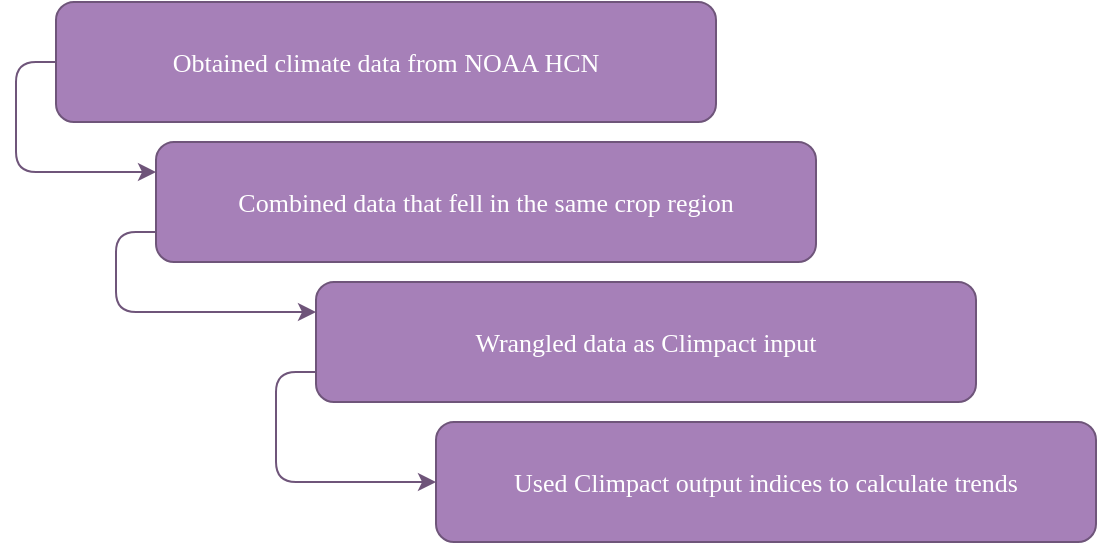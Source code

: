 <mxfile version="22.1.7" type="github">
  <diagram name="Page-1" id="_ImSUMfivgVaNDgEA8jq">
    <mxGraphModel dx="954" dy="620" grid="1" gridSize="10" guides="1" tooltips="1" connect="1" arrows="1" fold="1" page="1" pageScale="1" pageWidth="850" pageHeight="1100" math="0" shadow="0">
      <root>
        <mxCell id="0" />
        <mxCell id="1" parent="0" />
        <mxCell id="EN7bfzgdDOrxz51N7tLX-10" style="edgeStyle=orthogonalEdgeStyle;rounded=1;orthogonalLoop=1;jettySize=auto;html=1;exitX=0;exitY=0.5;exitDx=0;exitDy=0;entryX=0;entryY=0.25;entryDx=0;entryDy=0;strokeColor=#6f557a;fontColor=#333333;" edge="1" parent="1" source="EN7bfzgdDOrxz51N7tLX-2" target="EN7bfzgdDOrxz51N7tLX-3">
          <mxGeometry relative="1" as="geometry" />
        </mxCell>
        <mxCell id="EN7bfzgdDOrxz51N7tLX-2" value="Obtained climate data from NOAA HCN" style="rounded=1;whiteSpace=wrap;html=1;fillColor=#A680B8;strokeColor=#6F557A;fontColor=#FFFFFF;fontFamily=Verdana;fontSize=13;" vertex="1" parent="1">
          <mxGeometry x="100" y="210" width="330" height="60" as="geometry" />
        </mxCell>
        <mxCell id="EN7bfzgdDOrxz51N7tLX-11" style="edgeStyle=orthogonalEdgeStyle;rounded=1;orthogonalLoop=1;jettySize=auto;html=1;exitX=0;exitY=0.75;exitDx=0;exitDy=0;entryX=0;entryY=0.25;entryDx=0;entryDy=0;strokeColor=#6f557a;fontColor=#333333;" edge="1" parent="1" source="EN7bfzgdDOrxz51N7tLX-3" target="EN7bfzgdDOrxz51N7tLX-5">
          <mxGeometry relative="1" as="geometry" />
        </mxCell>
        <mxCell id="EN7bfzgdDOrxz51N7tLX-3" value="Combined data that fell in the same crop region" style="rounded=1;whiteSpace=wrap;html=1;fillColor=#A680B8;strokeColor=#6F557A;fontColor=#FFFFFF;fontFamily=Verdana;fontSize=13;" vertex="1" parent="1">
          <mxGeometry x="150" y="280" width="330" height="60" as="geometry" />
        </mxCell>
        <mxCell id="EN7bfzgdDOrxz51N7tLX-12" style="edgeStyle=orthogonalEdgeStyle;rounded=1;orthogonalLoop=1;jettySize=auto;html=1;exitX=0;exitY=0.75;exitDx=0;exitDy=0;entryX=0;entryY=0.5;entryDx=0;entryDy=0;strokeColor=#6f557a;fontColor=#333333;" edge="1" parent="1" source="EN7bfzgdDOrxz51N7tLX-5" target="EN7bfzgdDOrxz51N7tLX-6">
          <mxGeometry relative="1" as="geometry" />
        </mxCell>
        <mxCell id="EN7bfzgdDOrxz51N7tLX-5" value="Wrangled data as Climpact input" style="rounded=1;whiteSpace=wrap;html=1;fillColor=#A680B8;strokeColor=#6F557A;fontColor=#FFFFFF;fontFamily=Verdana;fontSize=13;" vertex="1" parent="1">
          <mxGeometry x="230" y="350" width="330" height="60" as="geometry" />
        </mxCell>
        <mxCell id="EN7bfzgdDOrxz51N7tLX-6" value="Used Climpact output indices to calculate trends" style="rounded=1;whiteSpace=wrap;html=1;fillColor=#A680B8;strokeColor=#6F557A;fontColor=#FFFFFF;fontFamily=Verdana;fontSize=13;" vertex="1" parent="1">
          <mxGeometry x="290" y="420" width="330" height="60" as="geometry" />
        </mxCell>
      </root>
    </mxGraphModel>
  </diagram>
</mxfile>
